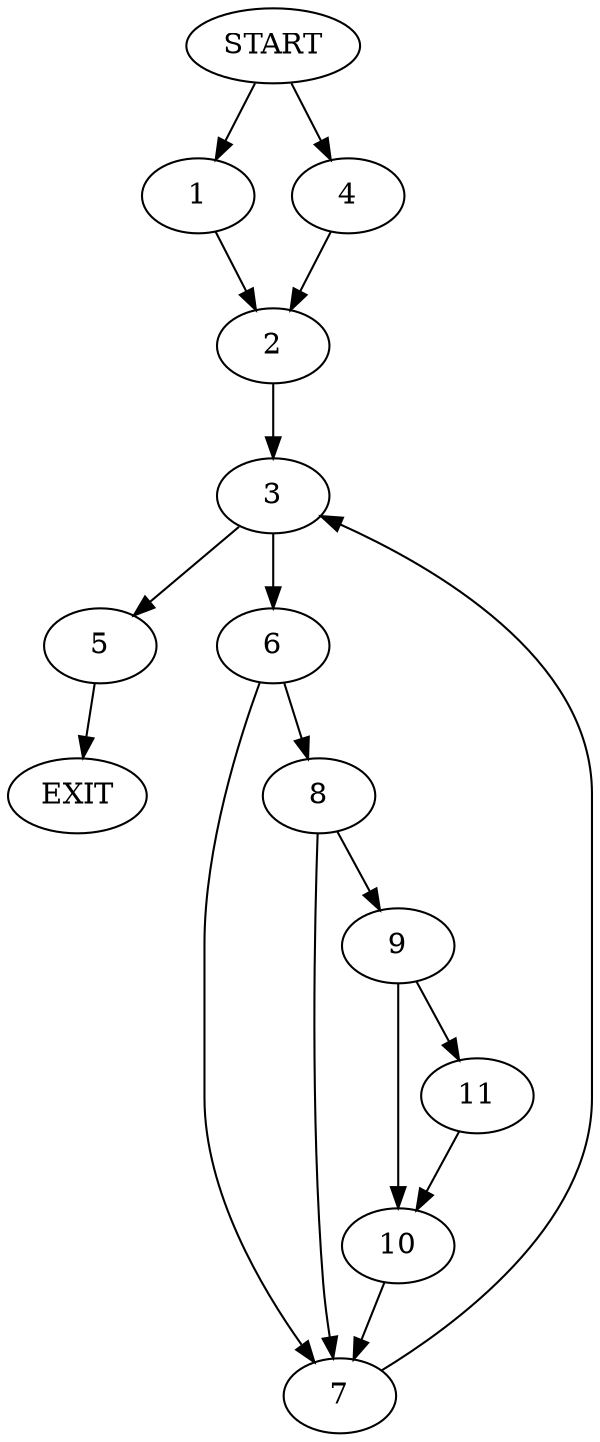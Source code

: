 digraph {
0 [label="START"]
12 [label="EXIT"]
0 -> 1
1 -> 2
2 -> 3
0 -> 4
4 -> 2
3 -> 5
3 -> 6
6 -> 7
6 -> 8
5 -> 12
8 -> 7
8 -> 9
7 -> 3
9 -> 10
9 -> 11
10 -> 7
11 -> 10
}
